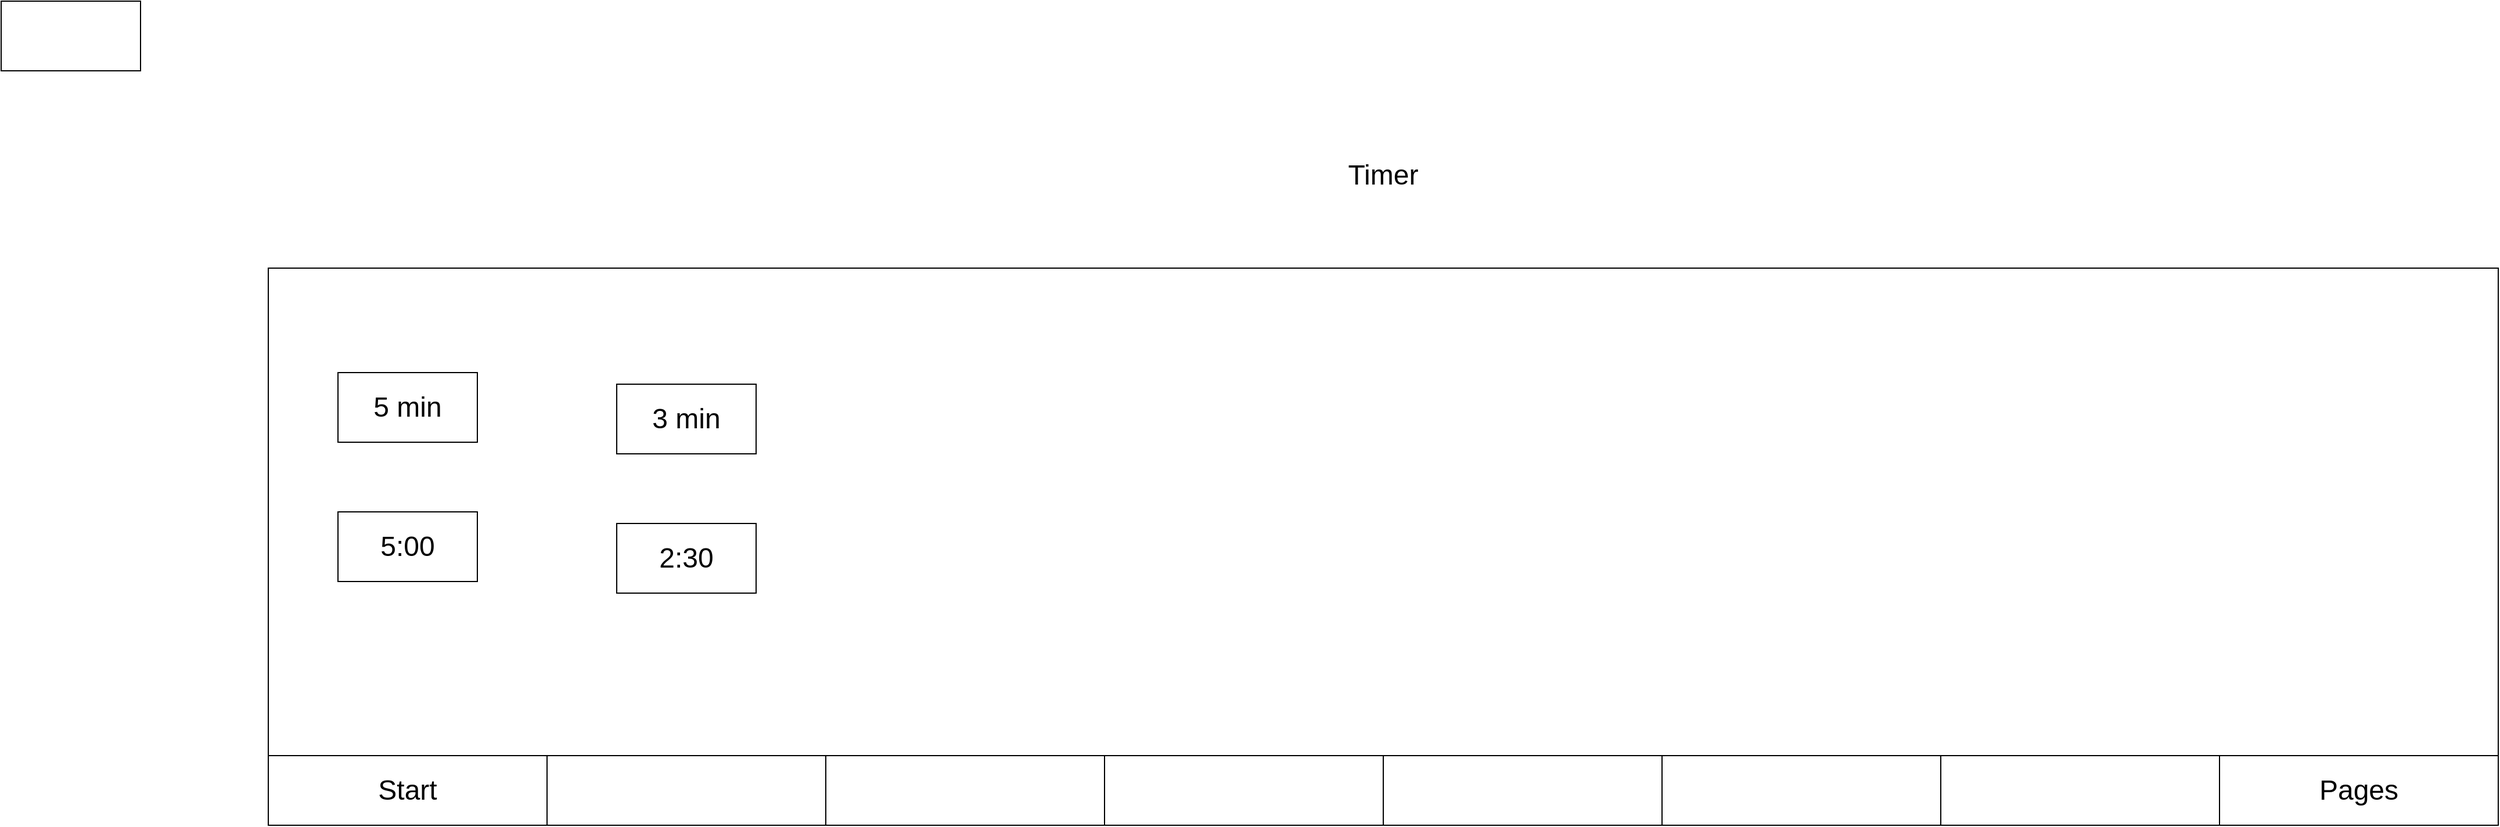 <mxfile version="22.1.16" type="device">
  <diagram name="Page-1" id="r0W0samE9l4DVuqXIg_-">
    <mxGraphModel dx="3213" dy="1547" grid="1" gridSize="10" guides="1" tooltips="1" connect="1" arrows="1" fold="1" page="0" pageScale="1" pageWidth="850" pageHeight="1100" math="0" shadow="0">
      <root>
        <mxCell id="0" />
        <mxCell id="1" parent="0" />
        <mxCell id="l05VCxSOXYVsxwzB_Ncs-1" value="" style="rounded=0;whiteSpace=wrap;html=1;" vertex="1" parent="1">
          <mxGeometry x="40" y="-40" width="1920" height="480" as="geometry" />
        </mxCell>
        <mxCell id="l05VCxSOXYVsxwzB_Ncs-2" value="Start" style="rounded=0;whiteSpace=wrap;html=1;fontSize=24;" vertex="1" parent="1">
          <mxGeometry x="40" y="380" width="240" height="60" as="geometry" />
        </mxCell>
        <mxCell id="l05VCxSOXYVsxwzB_Ncs-8" value="" style="rounded=0;whiteSpace=wrap;html=1;fontSize=24;" vertex="1" parent="1">
          <mxGeometry x="280" y="380" width="240" height="60" as="geometry" />
        </mxCell>
        <mxCell id="l05VCxSOXYVsxwzB_Ncs-9" value="" style="rounded=0;whiteSpace=wrap;html=1;fontSize=24;" vertex="1" parent="1">
          <mxGeometry x="520" y="380" width="240" height="60" as="geometry" />
        </mxCell>
        <mxCell id="l05VCxSOXYVsxwzB_Ncs-10" value="" style="rounded=0;whiteSpace=wrap;html=1;fontSize=24;" vertex="1" parent="1">
          <mxGeometry x="760" y="380" width="240" height="60" as="geometry" />
        </mxCell>
        <mxCell id="l05VCxSOXYVsxwzB_Ncs-11" value="" style="rounded=0;whiteSpace=wrap;html=1;fontSize=24;" vertex="1" parent="1">
          <mxGeometry x="1000" y="380" width="240" height="60" as="geometry" />
        </mxCell>
        <mxCell id="l05VCxSOXYVsxwzB_Ncs-12" value="" style="rounded=0;whiteSpace=wrap;html=1;fontSize=24;" vertex="1" parent="1">
          <mxGeometry x="1240" y="380" width="240" height="60" as="geometry" />
        </mxCell>
        <mxCell id="l05VCxSOXYVsxwzB_Ncs-13" value="" style="rounded=0;whiteSpace=wrap;html=1;fontSize=24;" vertex="1" parent="1">
          <mxGeometry x="1480" y="380" width="240" height="60" as="geometry" />
        </mxCell>
        <mxCell id="l05VCxSOXYVsxwzB_Ncs-14" value="&lt;font style=&quot;font-size: 24px;&quot;&gt;Pages&lt;/font&gt;" style="rounded=0;whiteSpace=wrap;html=1;fontSize=24;" vertex="1" parent="1">
          <mxGeometry x="1720" y="380" width="240" height="60" as="geometry" />
        </mxCell>
        <mxCell id="l05VCxSOXYVsxwzB_Ncs-19" value="Timer" style="rounded=0;whiteSpace=wrap;html=1;fillColor=none;strokeColor=none;fontSize=24;" vertex="1" parent="1">
          <mxGeometry x="880" y="-150" width="240" height="60" as="geometry" />
        </mxCell>
        <mxCell id="l05VCxSOXYVsxwzB_Ncs-23" value="" style="rounded=0;whiteSpace=wrap;html=1;fontSize=24;" vertex="1" parent="1">
          <mxGeometry x="-190" y="-270" width="120" height="60" as="geometry" />
        </mxCell>
        <mxCell id="l05VCxSOXYVsxwzB_Ncs-24" value="5:00" style="rounded=0;whiteSpace=wrap;html=1;fontSize=24;" vertex="1" parent="1">
          <mxGeometry x="100" y="170" width="120" height="60" as="geometry" />
        </mxCell>
        <mxCell id="l05VCxSOXYVsxwzB_Ncs-25" value="5 min" style="rounded=0;whiteSpace=wrap;html=1;fontSize=24;" vertex="1" parent="1">
          <mxGeometry x="100" y="50" width="120" height="60" as="geometry" />
        </mxCell>
        <mxCell id="l05VCxSOXYVsxwzB_Ncs-26" value="2:30" style="rounded=0;whiteSpace=wrap;html=1;fontSize=24;" vertex="1" parent="1">
          <mxGeometry x="340" y="180" width="120" height="60" as="geometry" />
        </mxCell>
        <mxCell id="l05VCxSOXYVsxwzB_Ncs-27" value="3 min" style="rounded=0;whiteSpace=wrap;html=1;fontSize=24;" vertex="1" parent="1">
          <mxGeometry x="340" y="60" width="120" height="60" as="geometry" />
        </mxCell>
      </root>
    </mxGraphModel>
  </diagram>
</mxfile>
